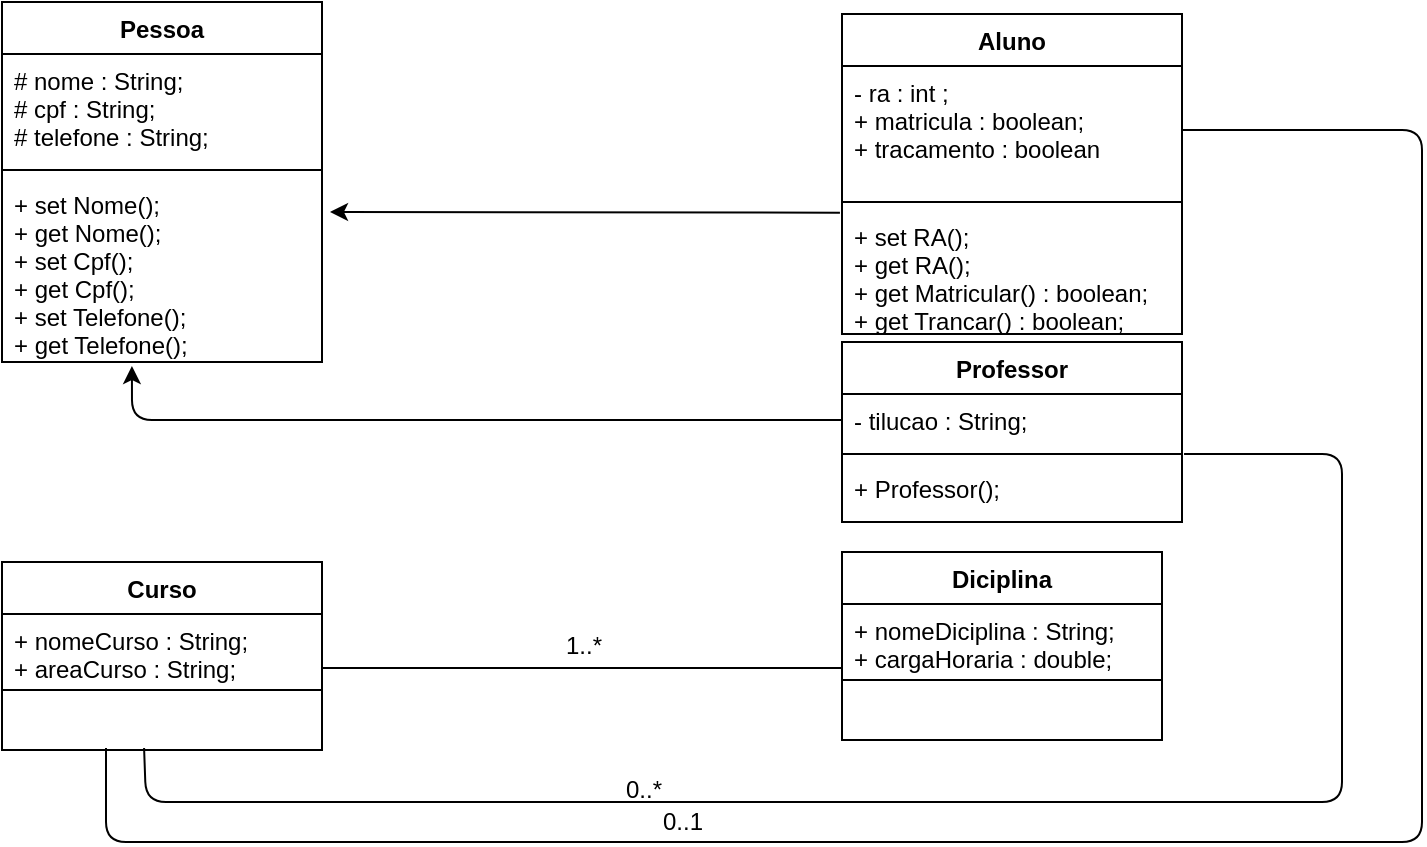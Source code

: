<mxfile version="10.6.7" type="github"><diagram id="2D38ZAFzyAv-xjqmWULo" name="Page-1"><mxGraphModel dx="840" dy="484" grid="1" gridSize="10" guides="1" tooltips="1" connect="1" arrows="1" fold="1" page="1" pageScale="1" pageWidth="827" pageHeight="1169" math="0" shadow="0"><root><mxCell id="0"/><mxCell id="1" parent="0"/><mxCell id="cwyKx_ANpRKiSqJMf5pO-5" value="Aluno" style="swimlane;fontStyle=1;align=center;verticalAlign=top;childLayout=stackLayout;horizontal=1;startSize=26;horizontalStack=0;resizeParent=1;resizeParentMax=0;resizeLast=0;collapsible=1;marginBottom=0;" parent="1" vertex="1"><mxGeometry x="450" y="46" width="170" height="160" as="geometry"/></mxCell><mxCell id="cwyKx_ANpRKiSqJMf5pO-6" value="- ra : int ;&#10;+ matricula : boolean;&#10;+ tracamento : boolean&#10;" style="text;strokeColor=none;fillColor=none;align=left;verticalAlign=top;spacingLeft=4;spacingRight=4;overflow=hidden;rotatable=0;points=[[0,0.5],[1,0.5]];portConstraint=eastwest;" parent="cwyKx_ANpRKiSqJMf5pO-5" vertex="1"><mxGeometry y="26" width="170" height="64" as="geometry"/></mxCell><mxCell id="cwyKx_ANpRKiSqJMf5pO-7" value="" style="line;strokeWidth=1;fillColor=none;align=left;verticalAlign=middle;spacingTop=-1;spacingLeft=3;spacingRight=3;rotatable=0;labelPosition=right;points=[];portConstraint=eastwest;" parent="cwyKx_ANpRKiSqJMf5pO-5" vertex="1"><mxGeometry y="90" width="170" height="8" as="geometry"/></mxCell><mxCell id="cwyKx_ANpRKiSqJMf5pO-8" value="+ set RA();&#10;+ get RA();&#10;+ get Matricular() : boolean;&#10;+ get Trancar() : boolean;&#10;&#10;" style="text;strokeColor=none;fillColor=none;align=left;verticalAlign=top;spacingLeft=4;spacingRight=4;overflow=hidden;rotatable=0;points=[[0,0.5],[1,0.5]];portConstraint=eastwest;" parent="cwyKx_ANpRKiSqJMf5pO-5" vertex="1"><mxGeometry y="98" width="170" height="62" as="geometry"/></mxCell><mxCell id="cwyKx_ANpRKiSqJMf5pO-11" value="Pessoa" style="swimlane;fontStyle=1;align=center;verticalAlign=top;childLayout=stackLayout;horizontal=1;startSize=26;horizontalStack=0;resizeParent=1;resizeParentMax=0;resizeLast=0;collapsible=1;marginBottom=0;" parent="1" vertex="1"><mxGeometry x="30" y="40" width="160" height="180" as="geometry"/></mxCell><mxCell id="cwyKx_ANpRKiSqJMf5pO-12" value="# nome : String;&#10;# cpf : String;&#10;# telefone : String;&#10;" style="text;strokeColor=none;fillColor=none;align=left;verticalAlign=top;spacingLeft=4;spacingRight=4;overflow=hidden;rotatable=0;points=[[0,0.5],[1,0.5]];portConstraint=eastwest;" parent="cwyKx_ANpRKiSqJMf5pO-11" vertex="1"><mxGeometry y="26" width="160" height="54" as="geometry"/></mxCell><mxCell id="cwyKx_ANpRKiSqJMf5pO-13" value="" style="line;strokeWidth=1;fillColor=none;align=left;verticalAlign=middle;spacingTop=-1;spacingLeft=3;spacingRight=3;rotatable=0;labelPosition=right;points=[];portConstraint=eastwest;" parent="cwyKx_ANpRKiSqJMf5pO-11" vertex="1"><mxGeometry y="80" width="160" height="8" as="geometry"/></mxCell><mxCell id="cwyKx_ANpRKiSqJMf5pO-14" value="+ set Nome();&#10;+ get Nome();&#10;+ set Cpf();&#10;+ get Cpf();&#10;+ set Telefone();&#10;+ get Telefone();" style="text;strokeColor=none;fillColor=none;align=left;verticalAlign=top;spacingLeft=4;spacingRight=4;overflow=hidden;rotatable=0;points=[[0,0.5],[1,0.5]];portConstraint=eastwest;" parent="cwyKx_ANpRKiSqJMf5pO-11" vertex="1"><mxGeometry y="88" width="160" height="92" as="geometry"/></mxCell><mxCell id="cwyKx_ANpRKiSqJMf5pO-15" value="" style="endArrow=classic;html=1;exitX=-0.006;exitY=0.022;exitDx=0;exitDy=0;exitPerimeter=0;" parent="1" source="cwyKx_ANpRKiSqJMf5pO-8" edge="1"><mxGeometry width="50" height="50" relative="1" as="geometry"><mxPoint x="30" y="300" as="sourcePoint"/><mxPoint x="194" y="145" as="targetPoint"/></mxGeometry></mxCell><mxCell id="cwyKx_ANpRKiSqJMf5pO-16" value="Professor" style="swimlane;fontStyle=1;align=center;verticalAlign=top;childLayout=stackLayout;horizontal=1;startSize=26;horizontalStack=0;resizeParent=1;resizeParentMax=0;resizeLast=0;collapsible=1;marginBottom=0;" parent="1" vertex="1"><mxGeometry x="450" y="210" width="170" height="90" as="geometry"/></mxCell><mxCell id="cwyKx_ANpRKiSqJMf5pO-17" value="- tilucao : String;" style="text;strokeColor=none;fillColor=none;align=left;verticalAlign=top;spacingLeft=4;spacingRight=4;overflow=hidden;rotatable=0;points=[[0,0.5],[1,0.5]];portConstraint=eastwest;" parent="cwyKx_ANpRKiSqJMf5pO-16" vertex="1"><mxGeometry y="26" width="170" height="26" as="geometry"/></mxCell><mxCell id="cwyKx_ANpRKiSqJMf5pO-18" value="" style="line;strokeWidth=1;fillColor=none;align=left;verticalAlign=middle;spacingTop=-1;spacingLeft=3;spacingRight=3;rotatable=0;labelPosition=right;points=[];portConstraint=eastwest;" parent="cwyKx_ANpRKiSqJMf5pO-16" vertex="1"><mxGeometry y="52" width="170" height="8" as="geometry"/></mxCell><mxCell id="cwyKx_ANpRKiSqJMf5pO-19" value="+ Professor();&#10;&#10;" style="text;strokeColor=none;fillColor=none;align=left;verticalAlign=top;spacingLeft=4;spacingRight=4;overflow=hidden;rotatable=0;points=[[0,0.5],[1,0.5]];portConstraint=eastwest;" parent="cwyKx_ANpRKiSqJMf5pO-16" vertex="1"><mxGeometry y="60" width="170" height="30" as="geometry"/></mxCell><mxCell id="cwyKx_ANpRKiSqJMf5pO-20" value="" style="endArrow=classic;html=1;exitX=0;exitY=0.5;exitDx=0;exitDy=0;entryX=0.406;entryY=1.022;entryDx=0;entryDy=0;entryPerimeter=0;" parent="1" source="cwyKx_ANpRKiSqJMf5pO-17" target="cwyKx_ANpRKiSqJMf5pO-14" edge="1"><mxGeometry width="50" height="50" relative="1" as="geometry"><mxPoint x="30" y="370" as="sourcePoint"/><mxPoint x="80" y="320" as="targetPoint"/><Array as="points"><mxPoint x="95" y="249"/></Array></mxGeometry></mxCell><mxCell id="cwyKx_ANpRKiSqJMf5pO-21" value="Curso" style="swimlane;fontStyle=1;align=center;verticalAlign=top;childLayout=stackLayout;horizontal=1;startSize=26;horizontalStack=0;resizeParent=1;resizeParentMax=0;resizeLast=0;collapsible=1;marginBottom=0;" parent="1" vertex="1"><mxGeometry x="30" y="320" width="160" height="94" as="geometry"/></mxCell><mxCell id="cwyKx_ANpRKiSqJMf5pO-22" value="+ nomeCurso : String;&#10;+ areaCurso : String;&#10;" style="text;strokeColor=none;fillColor=none;align=left;verticalAlign=top;spacingLeft=4;spacingRight=4;overflow=hidden;rotatable=0;points=[[0,0.5],[1,0.5]];portConstraint=eastwest;" parent="cwyKx_ANpRKiSqJMf5pO-21" vertex="1"><mxGeometry y="26" width="160" height="34" as="geometry"/></mxCell><mxCell id="cwyKx_ANpRKiSqJMf5pO-23" value="" style="line;strokeWidth=1;fillColor=none;align=left;verticalAlign=middle;spacingTop=-1;spacingLeft=3;spacingRight=3;rotatable=0;labelPosition=right;points=[];portConstraint=eastwest;" parent="cwyKx_ANpRKiSqJMf5pO-21" vertex="1"><mxGeometry y="60" width="160" height="8" as="geometry"/></mxCell><mxCell id="cwyKx_ANpRKiSqJMf5pO-24" value="&#10;&#10;" style="text;strokeColor=none;fillColor=none;align=left;verticalAlign=top;spacingLeft=4;spacingRight=4;overflow=hidden;rotatable=0;points=[[0,0.5],[1,0.5]];portConstraint=eastwest;" parent="cwyKx_ANpRKiSqJMf5pO-21" vertex="1"><mxGeometry y="68" width="160" height="26" as="geometry"/></mxCell><mxCell id="cwyKx_ANpRKiSqJMf5pO-25" value="Diciplina" style="swimlane;fontStyle=1;align=center;verticalAlign=top;childLayout=stackLayout;horizontal=1;startSize=26;horizontalStack=0;resizeParent=1;resizeParentMax=0;resizeLast=0;collapsible=1;marginBottom=0;" parent="1" vertex="1"><mxGeometry x="450" y="315" width="160" height="94" as="geometry"/></mxCell><mxCell id="cwyKx_ANpRKiSqJMf5pO-26" value="+ nomeDiciplina : String;&#10;+ cargaHoraria : double;&#10;" style="text;strokeColor=none;fillColor=none;align=left;verticalAlign=top;spacingLeft=4;spacingRight=4;overflow=hidden;rotatable=0;points=[[0,0.5],[1,0.5]];portConstraint=eastwest;" parent="cwyKx_ANpRKiSqJMf5pO-25" vertex="1"><mxGeometry y="26" width="160" height="34" as="geometry"/></mxCell><mxCell id="cwyKx_ANpRKiSqJMf5pO-27" value="" style="line;strokeWidth=1;fillColor=none;align=left;verticalAlign=middle;spacingTop=-1;spacingLeft=3;spacingRight=3;rotatable=0;labelPosition=right;points=[];portConstraint=eastwest;" parent="cwyKx_ANpRKiSqJMf5pO-25" vertex="1"><mxGeometry y="60" width="160" height="8" as="geometry"/></mxCell><mxCell id="cwyKx_ANpRKiSqJMf5pO-28" value="&#10;&#10;" style="text;strokeColor=none;fillColor=none;align=left;verticalAlign=top;spacingLeft=4;spacingRight=4;overflow=hidden;rotatable=0;points=[[0,0.5],[1,0.5]];portConstraint=eastwest;" parent="cwyKx_ANpRKiSqJMf5pO-25" vertex="1"><mxGeometry y="68" width="160" height="26" as="geometry"/></mxCell><mxCell id="cwyKx_ANpRKiSqJMf5pO-29" value="" style="endArrow=none;html=1;entryX=0;entryY=0.941;entryDx=0;entryDy=0;entryPerimeter=0;" parent="1" target="cwyKx_ANpRKiSqJMf5pO-26" edge="1"><mxGeometry width="50" height="50" relative="1" as="geometry"><mxPoint x="190" y="373" as="sourcePoint"/><mxPoint x="80" y="440" as="targetPoint"/></mxGeometry></mxCell><mxCell id="cwyKx_ANpRKiSqJMf5pO-30" value="" style="endArrow=none;html=1;exitX=0.444;exitY=0.962;exitDx=0;exitDy=0;exitPerimeter=0;entryX=1.006;entryY=0.5;entryDx=0;entryDy=0;entryPerimeter=0;" parent="1" source="cwyKx_ANpRKiSqJMf5pO-24" target="cwyKx_ANpRKiSqJMf5pO-18" edge="1"><mxGeometry width="50" height="50" relative="1" as="geometry"><mxPoint x="30" y="490" as="sourcePoint"/><mxPoint x="630" y="264" as="targetPoint"/><Array as="points"><mxPoint x="102" y="440"/><mxPoint x="410" y="440"/><mxPoint x="700" y="440"/><mxPoint x="700" y="266"/></Array></mxGeometry></mxCell><mxCell id="cwyKx_ANpRKiSqJMf5pO-31" value="" style="endArrow=none;html=1;entryX=0.325;entryY=0.962;entryDx=0;entryDy=0;entryPerimeter=0;exitX=1;exitY=0.5;exitDx=0;exitDy=0;" parent="1" source="cwyKx_ANpRKiSqJMf5pO-6" target="cwyKx_ANpRKiSqJMf5pO-24" edge="1"><mxGeometry width="50" height="50" relative="1" as="geometry"><mxPoint x="30" y="500" as="sourcePoint"/><mxPoint x="80" y="450" as="targetPoint"/><Array as="points"><mxPoint x="740" y="104"/><mxPoint x="740" y="460"/><mxPoint x="370" y="460"/><mxPoint x="82" y="460"/></Array></mxGeometry></mxCell><mxCell id="cwyKx_ANpRKiSqJMf5pO-33" value="0..1" style="text;html=1;resizable=0;points=[];align=center;verticalAlign=middle;labelBackgroundColor=#ffffff;" parent="cwyKx_ANpRKiSqJMf5pO-31" vertex="1" connectable="0"><mxGeometry x="0.399" y="4" relative="1" as="geometry"><mxPoint x="-20" y="-14" as="offset"/></mxGeometry></mxCell><mxCell id="cwyKx_ANpRKiSqJMf5pO-40" value="0..*" style="text;html=1;resizable=0;points=[];autosize=1;align=left;verticalAlign=top;spacingTop=-4;" parent="1" vertex="1"><mxGeometry x="340" y="424" width="30" height="20" as="geometry"/></mxCell><mxCell id="QF_2XKvWKTgkwPK9TkZr-1" value="1..*" style="text;html=1;resizable=0;points=[];autosize=1;align=left;verticalAlign=top;spacingTop=-4;" vertex="1" parent="1"><mxGeometry x="310" y="352" width="30" height="20" as="geometry"/></mxCell></root></mxGraphModel></diagram></mxfile>